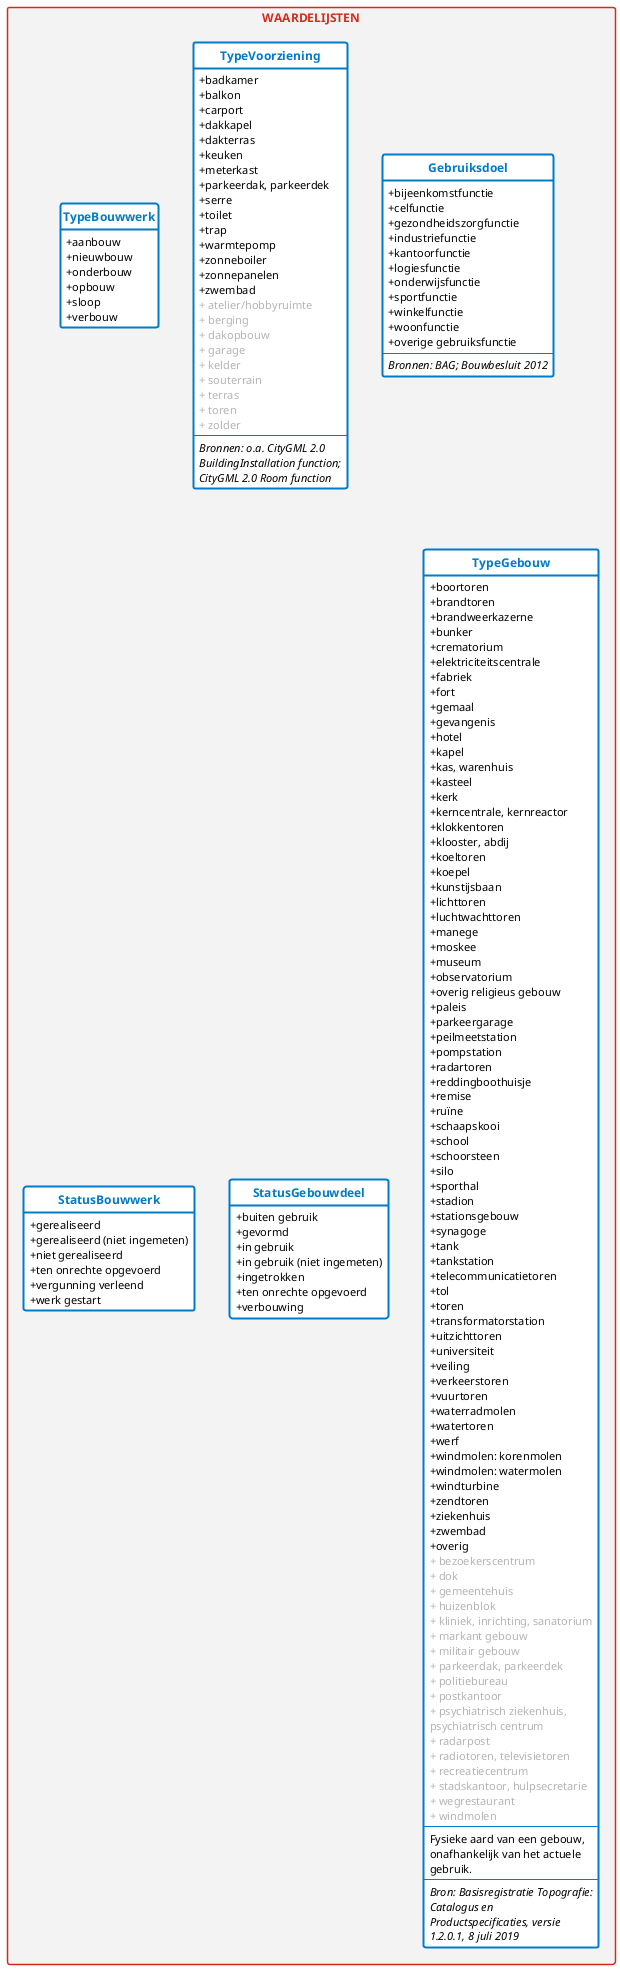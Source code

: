 @startuml

' --------v-v-v-v-v-v-v-v--------
' https://www.rijkshuisstijl.nl/organisatiespecifieke-richtlijnen/ministerie-van-binnenlandse-zaken-en-koninkrijksrelaties/deelidentiteit-kerndepartement-bzk
' https://www.rijkshuisstijl.nl/basiselementen/basiselementen-online/online-kleuren
'
' # Communicatiekleuren
' Het kerndepartement van BZK heeft uit het kleurenpalet van de rijkshuisstijl drie kleuren (elk met tint1 / tint2) gekozen:
' - Rijksoverheid hemelblauw #007bc7 (#b2d7ee/#d9ebf7)
' - Rijksoverheid rood #d52b1e (#f2bfbb/#f9dfdd)
' - Rijksoverheid groen #39870c (#c3dbb6/#e1eddb)
' Het gebruik van deze kleuren in combinatie met veel wit wordt gestimuleerd.
'
' # Tinten voor achtergrondkaders, grafieken en tabellen
' Voor achtergrondkaders, grafieken en tabellen kunnen 7 neutrale grijstinten of tinten van een communicatiekleur in stappen van 20% worden toegepast. Voor tekstachtergrond wordt grijstint1 of communicatiekleur tint2 aanbevolen om aan de contrasteisen voor een goede leesbaarheid te voldoen.
'
' Rijksoverheid grijs 1 #f3f3f3
' Rijksoverheid grijs 2 #e6e6e6
' Rijksoverheid grijs 3 #cccccc
' Rijksoverheid grijs 4 #b4b4b4
' Rijksoverheid grijs 5 #999999
' Rijksoverheid grijs 6 #696969
' Rijksoverheid grijs 7 #535353

' --------^-^-^-^-^-^-^-^--------

skinparam defaultFontColor black
skinparam defaultFontName Lucida Sans
skinparam defaultFontSize 11
skinparam defaultFontStyle normal
skinparam defaultMonospacedFontName Lucida Sans Typewriter
' skinparam defaultTextAlignment left
' skinparam lineType ortho
' skinparam lineType polyline
skinparam shadowing false
skinparam wrapWidth 165

skinparam class {
    ArrowColor #39870c
    ArrowFontSize 10
'     ArrowTextAlignment center
    ArrowThickness 1.5
'     AttributeFontColor #000000
    AttributeIconSize 0
    BackgroundColor #ffffff
    BorderColor #007bc7
    BorderThickness 2
    FontColor #007bc7
    FontSize 12
    FontStyle bold
'     StereotypeFontStyle italic
'     StereotypeFontColor #000000
}

skinparam class<<extern>> {
    AttributeFontColor #b4b4b4
    BorderColor #b4b4b4
    FontColor #b4b4b4
    StereotypeFontColor #b4b4b4
}

skinparam class<<vrijwillig>> {
    BorderThickness 1
    FontStyle normal
}

skinparam note {
    BackgroundColor #fdf6bb
    BorderColor #f9e11e
    FontColor #007bc7
}

skinparam package {
    BackgroundColor #f3f3f3
    BorderColor #d52b1e
    FontColor #d52b1e
    FontSize 12
    FontStyle bold
    Style rectangle
}

skinparam package<< subpackage >> {
    BackgroundColor #e6e6e6
    BorderColor #e6e6e6
    FontStyle normal
}

hide circle

hide empty members

hide stereotype

' hide AbstractObject


' =================================================================================================


package "WAARDELIJSTEN" {

' together {
'     class Gebruiksdoel
'     class TypeBouwwerk
'     class TypeConstructie
'     class TypeGebouw
'     class TypeMetagegeven
'     class TypeVoorziening
' }

'     class TypeConstructie << Referentielijst >> {
'         + beton
'         + houtskelet
'         + metselwerk
'         + prefab
'         + staalstructuur
'     }

    class TypeBouwwerk << Referentielijst >> {
        + aanbouw
        + nieuwbouw
        + onderbouw
        + opbouw
        + sloop
        + verbouw
    }

    class TypeVoorziening << Referentielijst >> {
        + badkamer
        + balkon
        + carport
        + dakkapel
        + dakterras
        + keuken
        + meterkast
        + parkeerdak, parkeerdek
        + serre
        + toilet
        + trap
        + warmtepomp
        + zonneboiler
        + zonnepanelen
        + zwembad
        <color:#b4b4b4>+ atelier/hobbyruimte</color>
        <color:#b4b4b4>+ berging</color>
        <color:#b4b4b4>+ dakopbouw</color>
        <color:#b4b4b4>+ garage</color>
        <color:#b4b4b4>+ kelder</color>
        <color:#b4b4b4>+ souterrain</color>
        <color:#b4b4b4>+ terras</color>
        <color:#b4b4b4>+ toren</color>
        <color:#b4b4b4>+ zolder</color>
        --
        <i>Bronnen: o.a. CityGML 2.0 BuildingInstallation function; CityGML 2.0 Room function</i>
    }

'     class TypeMetagegeven << Referentielijst >> {
'         accuraatheid
'         bewerkingsmethode
'         in onderzoek
'         inwinningsmethode
'     }

    class Gebruiksdoel << Referentielijst >> {
        + bijeenkomstfunctie
        + celfunctie
        + gezondheidszorgfunctie
        + industriefunctie
        + kantoorfunctie
        + logiesfunctie
        + onderwijsfunctie
        + sportfunctie
        + winkelfunctie
        + woonfunctie
        + overige gebruiksfunctie
        --
        <i>Bronnen: BAG; Bouwbesluit 2012</i>
    }

    class StatusBouwwerk << Referentielijst >> {
        + {field} gerealiseerd
        + {field} gerealiseerd (niet ingemeten)
        + {field} niet gerealiseerd
        + {field} ten onrechte opgevoerd
        + {field} vergunning verleend
        + {field} werk gestart
    }

    class StatusGebouwdeel << Referentielijst >> {
        + {field} buiten gebruik
        + {field} gevormd
        + {field} in gebruik
        + {field} in gebruik (niet ingemeten)
        + {field} ingetrokken
        + {field} ten onrechte opgevoerd
        + {field} verbouwing
    }

    class TypeGebouw << Referentielijst >> {
' http://inspire.ec.europa.eu/codelist/BuildingNatureValue
'         + boog
'         + bunker
'         + dam
'         + grotgebouw
'         + kapel
'         + kas
'         + kasteel
'         + kerk
'         + moskee
'         + opslagtank
'         + overkapping
'         + schuur
'         + silo
'         + stadion
'         + synagoge
'         + tempel
'         + toren
'         + vuurtoren
'         + windmolen
'         + windturbine
'         + zonnescherm
'         --
'         <i>Bron: INSPIRE BuildingNatureValue</i>
'
        + boortoren
        + brandtoren
        + brandweerkazerne
        + bunker
        + crematorium
        + elektriciteitscentrale
        + fabriek
        + fort
        + gemaal
        + gevangenis
        + hotel
        + kapel
        + kas, warenhuis
        + kasteel
        + kerk
        + kerncentrale, kernreactor
        + klokkentoren
        + klooster, abdij
        + koeltoren
        + koepel
        + kunstijsbaan
        + lichttoren
        + luchtwachttoren
        + manege
        + moskee
        + museum
        + observatorium
        + overig religieus gebouw
        + paleis
        + parkeergarage
        + peilmeetstation
        + pompstation
        + radartoren
        + reddingboothuisje
        + remise
        + ruïne
        + schaapskooi
        + school
        + schoorsteen
        + silo
        + sporthal
        + stadion
        + stationsgebouw
        + synagoge
        + tank
        + tankstation
        + telecommunicatietoren
        + tol
        + toren
        + transformatorstation
        + uitzichttoren
        + universiteit
        + veiling
        + verkeerstoren
        + vuurtoren
        + waterradmolen
        + watertoren
        + werf
        + windmolen: korenmolen
        + windmolen: watermolen
        + windturbine
        + zendtoren
        + ziekenhuis
        + zwembad
        + overig
        <color:#b4b4b4>+ bezoekerscentrum</color>
        <color:#b4b4b4>+ dok</color>
        <color:#b4b4b4>+ gemeentehuis</color>
        <color:#b4b4b4>+ huizenblok</color>
        <color:#b4b4b4>+ kliniek, inrichting, sanatorium</color>
        <color:#b4b4b4>+ markant gebouw</color>
        <color:#b4b4b4>+ militair gebouw</color>
        <color:#b4b4b4>+ parkeerdak, parkeerdek</color>
        <color:#b4b4b4>+ politiebureau</color>
        <color:#b4b4b4>+ postkantoor</color>
        <color:#b4b4b4>+ psychiatrisch ziekenhuis, psychiatrisch centrum</color>
        <color:#b4b4b4>+ radarpost</color>
        <color:#b4b4b4>+ radiotoren, televisietoren</color>
        <color:#b4b4b4>+ recreatiecentrum</color>
        <color:#b4b4b4>+ stadskantoor, hulpsecretarie</color>
        <color:#b4b4b4>+ wegrestaurant</color>
        <color:#b4b4b4>+ windmolen</color>
        --
        Fysieke aard van een gebouw, onafhankelijk van het actuele gebruik.
        --
        <i>Bron: Basisregistratie Topografie: Catalogus en Productspecificaties, versie 1.2.0.1, 8 juli 2019</i>
    }

}

@enduml
